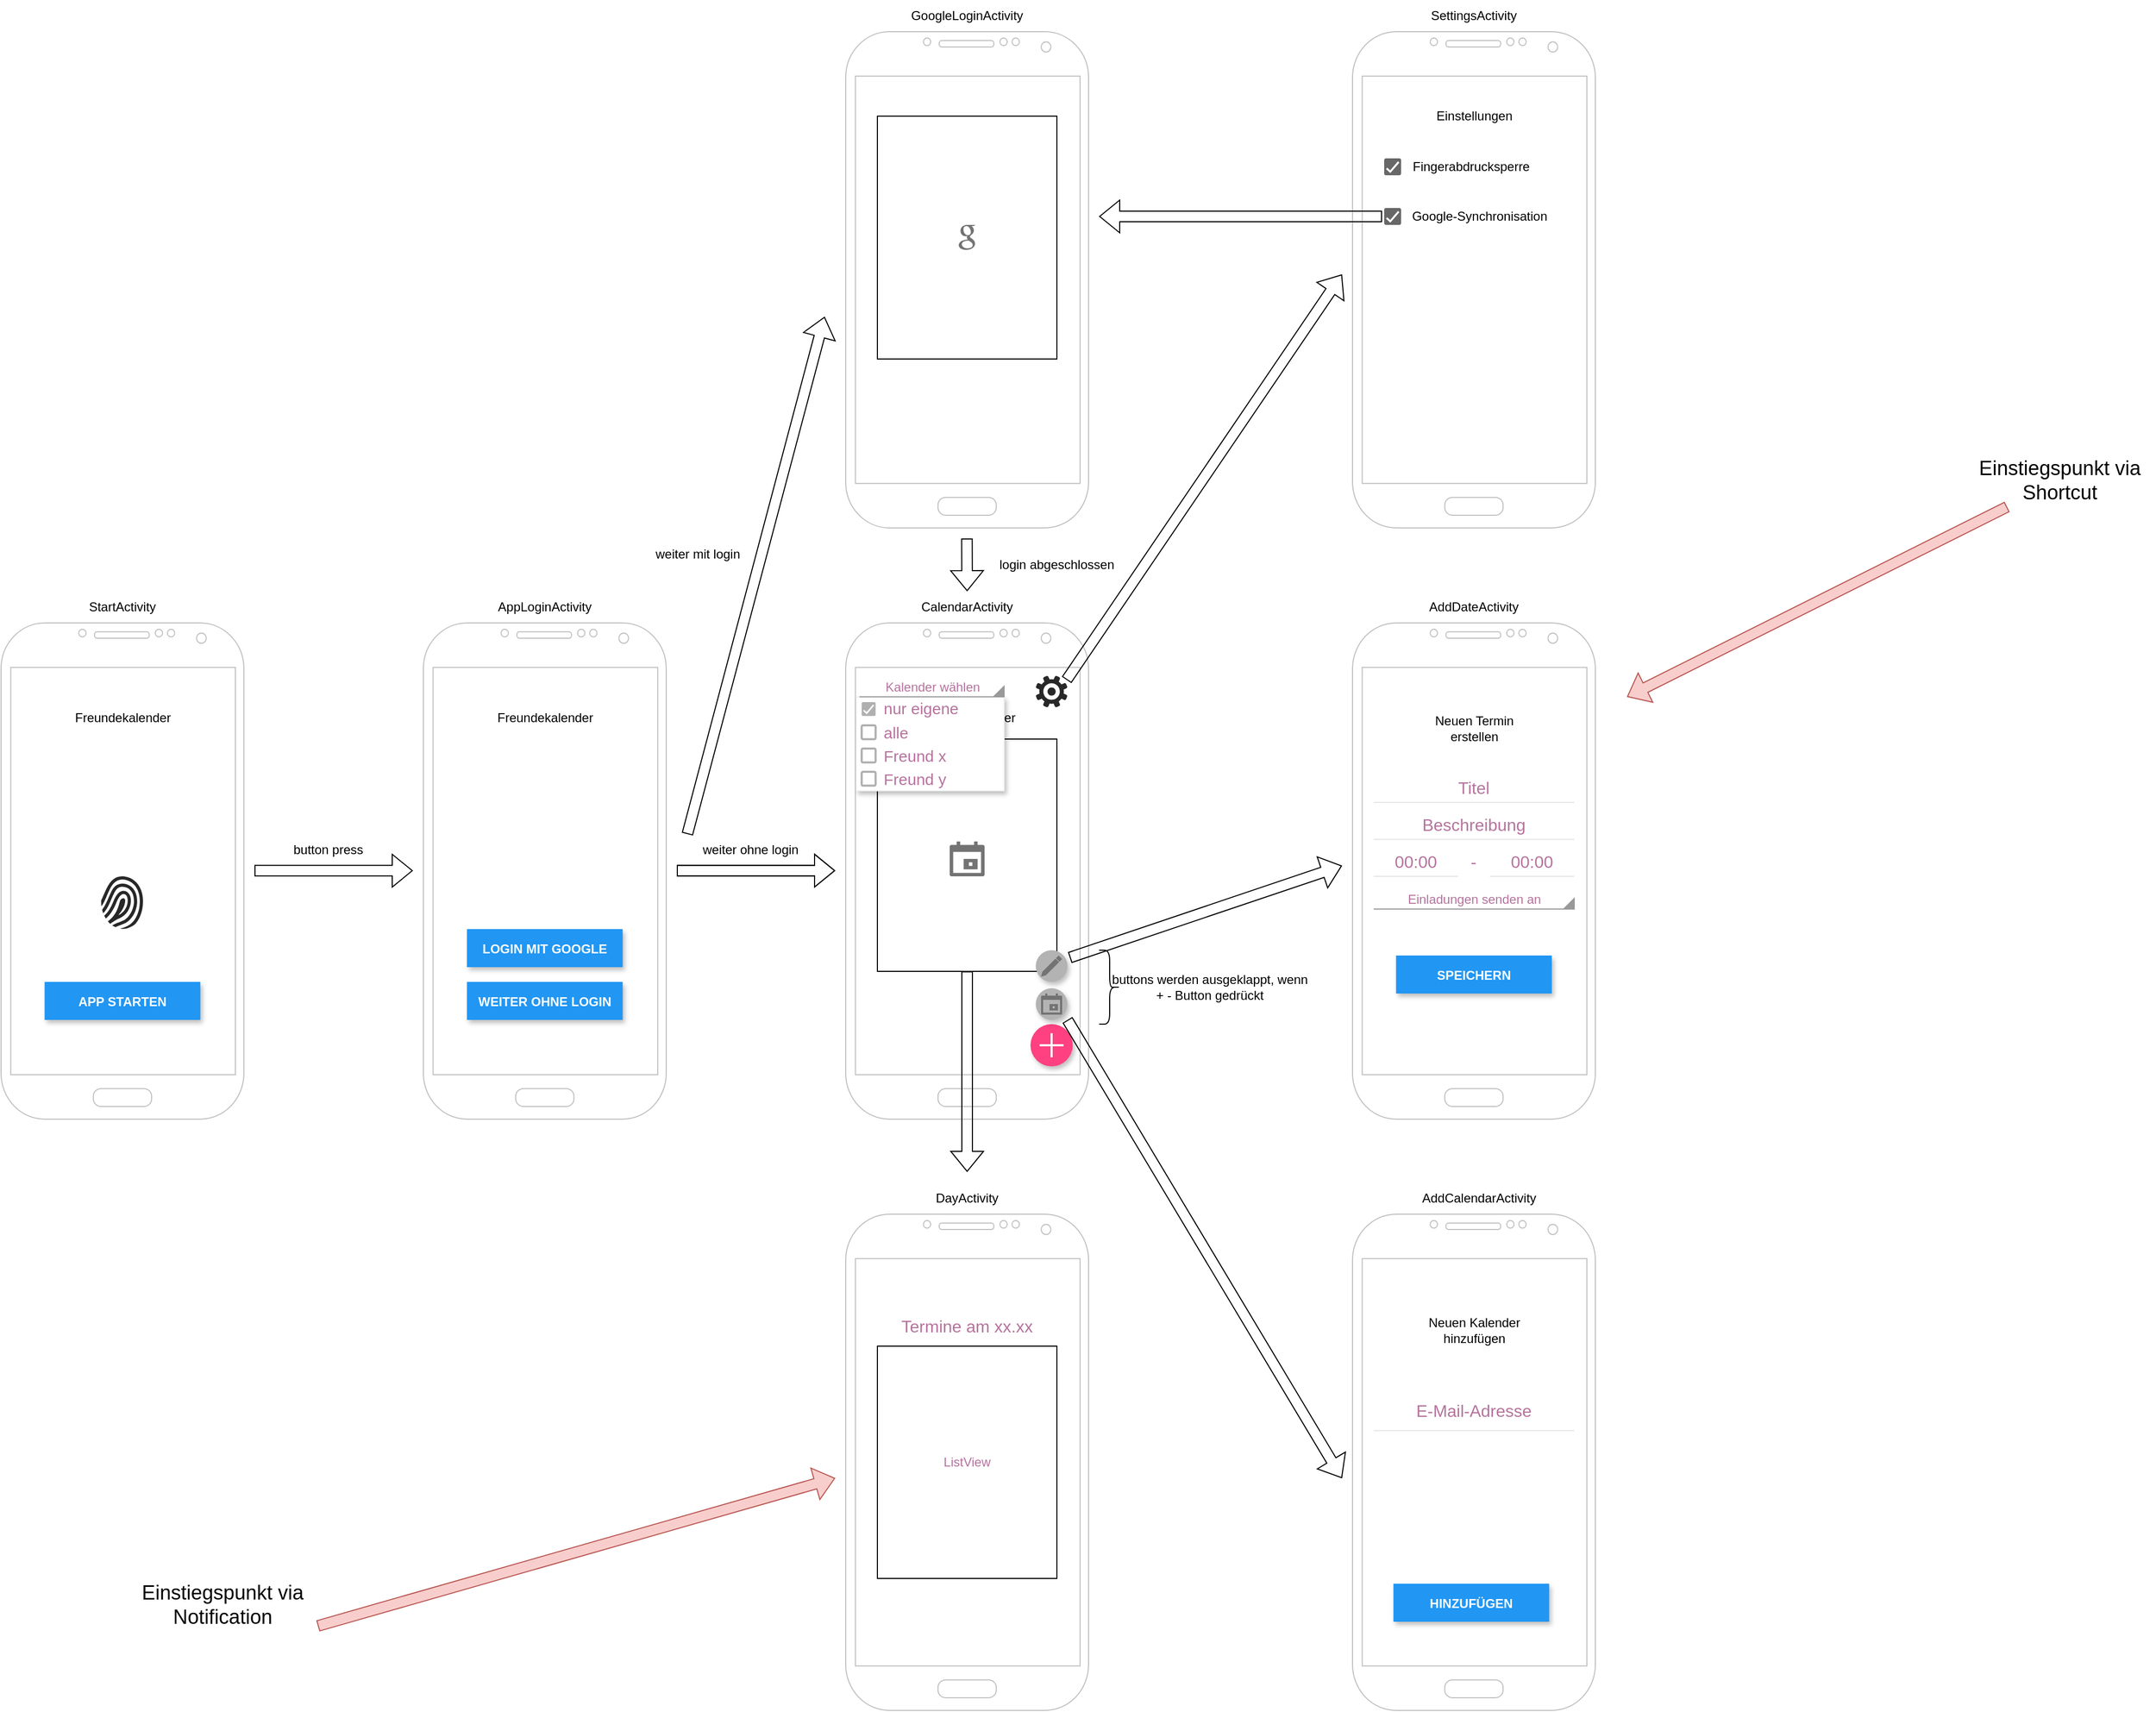 <mxfile version="20.8.23" type="device" pages="2"><diagram id="846f32cc-e7a7-a987-f8ec-650622d98a86" name="User mockups"><mxGraphModel dx="3771" dy="3125" grid="1" gridSize="10" guides="1" tooltips="1" connect="1" arrows="1" fold="1" page="1" pageScale="1" pageWidth="850" pageHeight="1100" background="#ffffff" math="0" shadow="0"><root><mxCell id="0"/><mxCell id="1" parent="0"/><mxCell id="-wWWzxIIF8kphOWYZSz--297" value="" style="rounded=0;whiteSpace=wrap;html=1;fontColor=#B5739D;" parent="1" vertex="1"><mxGeometry x="880" y="-520" width="170" height="230" as="geometry"/></mxCell><mxCell id="-wWWzxIIF8kphOWYZSz--266" value="" style="verticalLabelPosition=bottom;verticalAlign=top;html=1;shadow=0;dashed=0;strokeWidth=1;shape=mxgraph.android.phone2;strokeColor=#c0c0c0;" parent="1" vertex="1"><mxGeometry x="50" y="-40" width="230" height="470" as="geometry"/></mxCell><mxCell id="-wWWzxIIF8kphOWYZSz--270" value="APP STARTEN" style="dashed=0;align=center;fontSize=12;shape=rect;fillColor=#2196F3;strokeColor=none;fontStyle=1;shadow=1;fontColor=#ffffff;" parent="1" vertex="1"><mxGeometry x="91.25" y="300" width="147.5" height="36" as="geometry"/></mxCell><mxCell id="-wWWzxIIF8kphOWYZSz--271" value="" style="verticalLabelPosition=bottom;sketch=0;html=1;fillColor=#282828;strokeColor=none;verticalAlign=top;pointerEvents=1;align=center;shape=mxgraph.cisco_safe.security_icons.icon37;" parent="1" vertex="1"><mxGeometry x="144.75" y="200" width="40.5" height="50" as="geometry"/></mxCell><mxCell id="-wWWzxIIF8kphOWYZSz--273" value="Freundekalender" style="text;html=1;strokeColor=none;fillColor=none;align=center;verticalAlign=middle;whiteSpace=wrap;rounded=0;" parent="1" vertex="1"><mxGeometry x="112.5" y="20" width="105" height="60" as="geometry"/></mxCell><mxCell id="-wWWzxIIF8kphOWYZSz--274" value="" style="verticalLabelPosition=bottom;verticalAlign=top;html=1;shadow=0;dashed=0;strokeWidth=1;shape=mxgraph.android.phone2;strokeColor=#c0c0c0;" parent="1" vertex="1"><mxGeometry x="450" y="-40" width="230" height="470" as="geometry"/></mxCell><mxCell id="-wWWzxIIF8kphOWYZSz--277" value="" style="shape=flexArrow;endArrow=classic;html=1;rounded=0;" parent="1" edge="1"><mxGeometry width="50" height="50" relative="1" as="geometry"><mxPoint x="290" y="194.66" as="sourcePoint"/><mxPoint x="440" y="194.66" as="targetPoint"/></mxGeometry></mxCell><mxCell id="-wWWzxIIF8kphOWYZSz--278" value="&lt;div&gt;button press&lt;/div&gt;" style="text;html=1;strokeColor=none;fillColor=none;align=center;verticalAlign=middle;whiteSpace=wrap;rounded=0;" parent="1" vertex="1"><mxGeometry x="310" y="160" width="100" height="30" as="geometry"/></mxCell><mxCell id="-wWWzxIIF8kphOWYZSz--279" value="&lt;div&gt;StartActivity&lt;/div&gt;" style="text;html=1;strokeColor=none;fillColor=none;align=center;verticalAlign=middle;whiteSpace=wrap;rounded=0;" parent="1" vertex="1"><mxGeometry x="115" y="-70" width="100" height="30" as="geometry"/></mxCell><mxCell id="-wWWzxIIF8kphOWYZSz--280" value="&lt;div&gt;AppLoginActivity&lt;/div&gt;" style="text;html=1;strokeColor=none;fillColor=none;align=center;verticalAlign=middle;whiteSpace=wrap;rounded=0;" parent="1" vertex="1"><mxGeometry x="515" y="-70" width="100" height="30" as="geometry"/></mxCell><mxCell id="-wWWzxIIF8kphOWYZSz--281" value="Freundekalender" style="text;html=1;strokeColor=none;fillColor=none;align=center;verticalAlign=middle;whiteSpace=wrap;rounded=0;" parent="1" vertex="1"><mxGeometry x="512.5" y="20" width="105" height="60" as="geometry"/></mxCell><mxCell id="-wWWzxIIF8kphOWYZSz--282" value="LOGIN MIT GOOGLE" style="dashed=0;align=center;fontSize=12;shape=rect;fillColor=#2196F3;strokeColor=none;fontStyle=1;shadow=1;fontColor=#ffffff;" parent="1" vertex="1"><mxGeometry x="491.25" y="250" width="147.5" height="36" as="geometry"/></mxCell><mxCell id="-wWWzxIIF8kphOWYZSz--283" value="WEITER OHNE LOGIN" style="dashed=0;align=center;fontSize=12;shape=rect;fillColor=#2196F3;strokeColor=none;fontStyle=1;shadow=1;fontColor=#ffffff;" parent="1" vertex="1"><mxGeometry x="491.25" y="300" width="147.5" height="36" as="geometry"/></mxCell><mxCell id="-wWWzxIIF8kphOWYZSz--284" value="" style="verticalLabelPosition=bottom;verticalAlign=top;html=1;shadow=0;dashed=0;strokeWidth=1;shape=mxgraph.android.phone2;strokeColor=#c0c0c0;" parent="1" vertex="1"><mxGeometry x="850" y="-600" width="230" height="470" as="geometry"/></mxCell><mxCell id="-wWWzxIIF8kphOWYZSz--285" value="GoogleLoginActivity" style="text;html=1;strokeColor=none;fillColor=none;align=center;verticalAlign=middle;whiteSpace=wrap;rounded=0;" parent="1" vertex="1"><mxGeometry x="915" y="-630" width="100" height="30" as="geometry"/></mxCell><mxCell id="-wWWzxIIF8kphOWYZSz--289" value="" style="verticalLabelPosition=bottom;verticalAlign=top;html=1;shadow=0;dashed=0;strokeWidth=1;shape=mxgraph.android.phone2;strokeColor=#c0c0c0;" parent="1" vertex="1"><mxGeometry x="850" y="-40" width="230" height="470" as="geometry"/></mxCell><mxCell id="-wWWzxIIF8kphOWYZSz--290" value="" style="shape=flexArrow;endArrow=classic;html=1;rounded=0;" parent="1" edge="1"><mxGeometry width="50" height="50" relative="1" as="geometry"><mxPoint x="690" y="194.58" as="sourcePoint"/><mxPoint x="840" y="194.58" as="targetPoint"/></mxGeometry></mxCell><mxCell id="-wWWzxIIF8kphOWYZSz--291" value="&lt;div&gt;weiter ohne login&lt;br&gt;&lt;/div&gt;" style="text;html=1;strokeColor=none;fillColor=none;align=center;verticalAlign=middle;whiteSpace=wrap;rounded=0;" parent="1" vertex="1"><mxGeometry x="710" y="160" width="100" height="30" as="geometry"/></mxCell><mxCell id="-wWWzxIIF8kphOWYZSz--293" value="" style="shape=flexArrow;endArrow=classic;html=1;rounded=0;fontColor=#B5739D;" parent="1" edge="1"><mxGeometry width="50" height="50" relative="1" as="geometry"><mxPoint x="700" y="160" as="sourcePoint"/><mxPoint x="830" y="-330" as="targetPoint"/></mxGeometry></mxCell><mxCell id="-wWWzxIIF8kphOWYZSz--294" value="&lt;div&gt;weiter mit login&lt;br&gt;&lt;/div&gt;" style="text;html=1;strokeColor=none;fillColor=none;align=center;verticalAlign=middle;whiteSpace=wrap;rounded=0;" parent="1" vertex="1"><mxGeometry x="660" y="-120" width="100" height="30" as="geometry"/></mxCell><mxCell id="-wWWzxIIF8kphOWYZSz--295" value="&lt;div&gt;CalendarActivity&lt;/div&gt;" style="text;html=1;strokeColor=none;fillColor=none;align=center;verticalAlign=middle;whiteSpace=wrap;rounded=0;" parent="1" vertex="1"><mxGeometry x="915" y="-70" width="100" height="30" as="geometry"/></mxCell><mxCell id="-wWWzxIIF8kphOWYZSz--296" value="" style="dashed=0;aspect=fixed;verticalLabelPosition=bottom;verticalAlign=top;align=center;shape=mxgraph.gmdl.google;strokeColor=none;fillColor=#737373;shadow=0;sketch=0;fontColor=#B5739D;" parent="1" vertex="1"><mxGeometry x="957" y="-417" width="16" height="24" as="geometry"/></mxCell><mxCell id="-wWWzxIIF8kphOWYZSz--298" value="Freundekalender" style="text;html=1;strokeColor=none;fillColor=none;align=center;verticalAlign=middle;whiteSpace=wrap;rounded=0;" parent="1" vertex="1"><mxGeometry x="912.5" y="20" width="105" height="60" as="geometry"/></mxCell><mxCell id="-wWWzxIIF8kphOWYZSz--299" value="" style="verticalLabelPosition=bottom;sketch=0;html=1;fillColor=#282828;strokeColor=none;verticalAlign=top;pointerEvents=1;align=center;shape=mxgraph.cisco_safe.security_icons.icon19;fontColor=#B5739D;" parent="1" vertex="1"><mxGeometry x="1030" y="10" width="30" height="30" as="geometry"/></mxCell><mxCell id="-wWWzxIIF8kphOWYZSz--390" value="" style="rounded=0;whiteSpace=wrap;html=1;fontColor=#B5739D;" parent="1" vertex="1"><mxGeometry x="880" y="70" width="170" height="220" as="geometry"/></mxCell><mxCell id="-wWWzxIIF8kphOWYZSz--391" value="" style="dashed=0;aspect=fixed;verticalLabelPosition=bottom;verticalAlign=top;align=center;shape=mxgraph.gmdl.calendar;strokeColor=none;fillColor=#737373;shadow=0;sketch=0;fontColor=#B5739D;" parent="1" vertex="1"><mxGeometry x="948.5" y="167" width="33" height="33" as="geometry"/></mxCell><mxCell id="-wWWzxIIF8kphOWYZSz--396" value="" style="shape=ellipse;strokeColor=none;fillColor=#FF4081;shadow=1;gradientColor=none;sketch=0;hachureGap=4;pointerEvents=0;fontFamily=Architects Daughter;fontSource=https%3A%2F%2Ffonts.googleapis.com%2Fcss%3Ffamily%3DArchitects%2BDaughter;fontSize=20;fontColor=#B5739D;" parent="1" vertex="1"><mxGeometry x="1025" y="340" width="40" height="40" as="geometry"/></mxCell><mxCell id="-wWWzxIIF8kphOWYZSz--397" value="" style="dashed=0;html=1;shape=mxgraph.gmdl.x;strokeColor=#ffffff;strokeWidth=2;sketch=0;hachureGap=4;pointerEvents=0;fontFamily=Architects Daughter;fontSource=https%3A%2F%2Ffonts.googleapis.com%2Fcss%3Ffamily%3DArchitects%2BDaughter;fontSize=20;fontColor=#B5739D;rotation=45;" parent="-wWWzxIIF8kphOWYZSz--396" vertex="1"><mxGeometry x="0.5" y="0.5" width="16" height="16" relative="1" as="geometry"><mxPoint x="-8" y="-8" as="offset"/></mxGeometry></mxCell><mxCell id="-wWWzxIIF8kphOWYZSz--398" value="" style="shape=ellipse;strokeColor=none;fillColor=#B3B3B3;shadow=1;gradientColor=none;sketch=0;hachureGap=4;pointerEvents=0;fontFamily=Architects Daughter;fontSource=https%3A%2F%2Ffonts.googleapis.com%2Fcss%3Ffamily%3DArchitects%2BDaughter;fontSize=20;fontColor=#B5739D;" parent="1" vertex="1"><mxGeometry x="1030" y="270" width="30" height="30" as="geometry"/></mxCell><mxCell id="-wWWzxIIF8kphOWYZSz--400" value="" style="shape=ellipse;strokeColor=none;fillColor=#B3B3B3;shadow=1;gradientColor=none;sketch=0;hachureGap=4;pointerEvents=0;fontFamily=Architects Daughter;fontSource=https%3A%2F%2Ffonts.googleapis.com%2Fcss%3Ffamily%3DArchitects%2BDaughter;fontSize=20;fontColor=#B5739D;" parent="1" vertex="1"><mxGeometry x="1030" y="306" width="30" height="30" as="geometry"/></mxCell><mxCell id="-wWWzxIIF8kphOWYZSz--401" value="&lt;div&gt;login abgeschlossen&lt;br&gt;&lt;/div&gt;" style="text;html=1;strokeColor=none;fillColor=none;align=center;verticalAlign=middle;whiteSpace=wrap;rounded=0;" parent="1" vertex="1"><mxGeometry x="990" y="-110" width="120" height="30" as="geometry"/></mxCell><mxCell id="-wWWzxIIF8kphOWYZSz--402" value="" style="dashed=0;aspect=fixed;verticalLabelPosition=bottom;verticalAlign=top;align=center;shape=mxgraph.gmdl.calendar;strokeColor=none;fillColor=#737373;shadow=0;sketch=0;fontColor=#B5739D;" parent="1" vertex="1"><mxGeometry x="1035" y="311" width="20" height="20" as="geometry"/></mxCell><mxCell id="-wWWzxIIF8kphOWYZSz--403" value="" style="dashed=0;aspect=fixed;verticalLabelPosition=bottom;verticalAlign=top;align=center;shape=mxgraph.gmdl.edit;strokeColor=none;fillColor=#737373;shadow=0;sketch=0;fontColor=#B5739D;" parent="1" vertex="1"><mxGeometry x="1035" y="275" width="20" height="20" as="geometry"/></mxCell><mxCell id="-wWWzxIIF8kphOWYZSz--404" value="" style="shape=curlyBracket;whiteSpace=wrap;html=1;rounded=1;labelPosition=left;verticalLabelPosition=middle;align=right;verticalAlign=middle;fontColor=#B5739D;fillColor=#B3B3B3;direction=west;" parent="1" vertex="1"><mxGeometry x="1090" y="270" width="20" height="70" as="geometry"/></mxCell><mxCell id="-wWWzxIIF8kphOWYZSz--405" value="buttons werden ausgeklappt, wenn + - Button gedrückt" style="text;html=1;strokeColor=none;fillColor=none;align=center;verticalAlign=middle;whiteSpace=wrap;rounded=0;" parent="1" vertex="1"><mxGeometry x="1100" y="290" width="190" height="30" as="geometry"/></mxCell><mxCell id="-wWWzxIIF8kphOWYZSz--406" value="" style="shape=flexArrow;endArrow=classic;html=1;rounded=0;" parent="1" edge="1"><mxGeometry width="50" height="50" relative="1" as="geometry"><mxPoint x="690" y="194.58" as="sourcePoint"/><mxPoint x="840" y="194.58" as="targetPoint"/></mxGeometry></mxCell><mxCell id="-wWWzxIIF8kphOWYZSz--407" value="" style="shape=flexArrow;endArrow=classic;html=1;rounded=0;entryX=0.5;entryY=0;entryDx=0;entryDy=0;" parent="1" target="-wWWzxIIF8kphOWYZSz--295" edge="1"><mxGeometry width="50" height="50" relative="1" as="geometry"><mxPoint x="964.8" y="-120" as="sourcePoint"/><mxPoint x="964.8" y="-80" as="targetPoint"/></mxGeometry></mxCell><mxCell id="-wWWzxIIF8kphOWYZSz--416" value="" style="perimeter=none;dashed=0;shape=rect;fillColor=#ffffff;strokeColor=#eeeeee;shadow=1;fontColor=#B5739D;" parent="1" vertex="1"><mxGeometry x="860" y="30" width="140" height="89" as="geometry"/></mxCell><mxCell id="-wWWzxIIF8kphOWYZSz--417" value="nur eigene" style="text;verticalAlign=middle;fontSize=15;spacing=16;resizeWidth=1;fontColor=#B5739D;" parent="-wWWzxIIF8kphOWYZSz--416" vertex="1"><mxGeometry width="131.765" height="20" relative="1" as="geometry"><mxPoint x="10" as="offset"/></mxGeometry></mxCell><mxCell id="-wWWzxIIF8kphOWYZSz--418" value="alle" style="text;verticalAlign=middle;fontSize=15;spacing=16;resizeWidth=1;fontColor=#B5739D;" parent="-wWWzxIIF8kphOWYZSz--416" vertex="1"><mxGeometry width="131.765" height="20" relative="1" as="geometry"><mxPoint x="10" y="23" as="offset"/></mxGeometry></mxCell><mxCell id="-wWWzxIIF8kphOWYZSz--419" value="Freund x" style="text;verticalAlign=middle;fontSize=15;spacing=16;resizeWidth=1;fontColor=#B5739D;" parent="-wWWzxIIF8kphOWYZSz--416" vertex="1"><mxGeometry width="131.765" height="40" relative="1" as="geometry"><mxPoint x="10" y="35" as="offset"/></mxGeometry></mxCell><mxCell id="-wWWzxIIF8kphOWYZSz--420" value="Freund y" style="text;verticalAlign=middle;fontSize=15;spacing=16;resizeWidth=1;fontColor=#B5739D;" parent="-wWWzxIIF8kphOWYZSz--416" vertex="1"><mxGeometry width="131.765" height="20" relative="1" as="geometry"><mxPoint x="10" y="67" as="offset"/></mxGeometry></mxCell><mxCell id="-wWWzxIIF8kphOWYZSz--408" value="" style="dashed=0;labelPosition=right;align=left;shape=mxgraph.gmdl.checkbox;strokeColor=none;fillColor=#B0B0B0;strokeWidth=2;aspect=fixed;sketch=0;fontColor=#B5739D;" parent="-wWWzxIIF8kphOWYZSz--416" vertex="1"><mxGeometry x="5.118" y="5" width="13.176" height="13.176" as="geometry"/></mxCell><mxCell id="-wWWzxIIF8kphOWYZSz--409" value="" style="dashed=0;labelPosition=right;align=left;shape=mxgraph.gmdl.checkbox;strokeColor=#B0B0B0;fillColor=none;strokeWidth=2;aspect=fixed;sketch=0;fontColor=#B5739D;" parent="-wWWzxIIF8kphOWYZSz--416" vertex="1"><mxGeometry x="5.118" y="27" width="13.176" height="13.176" as="geometry"/></mxCell><mxCell id="-wWWzxIIF8kphOWYZSz--411" value="" style="dashed=0;labelPosition=right;align=left;shape=mxgraph.gmdl.checkbox;strokeColor=#B0B0B0;fillColor=none;strokeWidth=2;aspect=fixed;sketch=0;fontColor=#B5739D;" parent="-wWWzxIIF8kphOWYZSz--416" vertex="1"><mxGeometry x="5.118" y="71" width="13.176" height="13.176" as="geometry"/></mxCell><mxCell id="-wWWzxIIF8kphOWYZSz--410" value="" style="dashed=0;labelPosition=right;align=left;shape=mxgraph.gmdl.checkbox;strokeColor=#B0B0B0;fillColor=none;strokeWidth=2;aspect=fixed;sketch=0;fontColor=#B5739D;" parent="-wWWzxIIF8kphOWYZSz--416" vertex="1"><mxGeometry x="5.118" y="49" width="13.176" height="13.176" as="geometry"/></mxCell><mxCell id="-wWWzxIIF8kphOWYZSz--421" value="Kalender wählen" style="strokeWidth=1;html=1;shadow=0;dashed=0;shape=mxgraph.android.spinner2;align=center;fillColor=#999999;strokeColor=#999999;verticalAlign=bottom;fontColor=#B5739D;" parent="1" vertex="1"><mxGeometry x="863" y="20" width="137" height="10" as="geometry"/></mxCell><mxCell id="-wWWzxIIF8kphOWYZSz--422" value="" style="verticalLabelPosition=bottom;verticalAlign=top;html=1;shadow=0;dashed=0;strokeWidth=1;shape=mxgraph.android.phone2;strokeColor=#c0c0c0;" parent="1" vertex="1"><mxGeometry x="1330" y="-600" width="230" height="470" as="geometry"/></mxCell><mxCell id="-wWWzxIIF8kphOWYZSz--423" value="" style="verticalLabelPosition=bottom;verticalAlign=top;html=1;shadow=0;dashed=0;strokeWidth=1;shape=mxgraph.android.phone2;strokeColor=#c0c0c0;" parent="1" vertex="1"><mxGeometry x="1330" y="-40" width="230" height="470" as="geometry"/></mxCell><mxCell id="-wWWzxIIF8kphOWYZSz--424" value="" style="verticalLabelPosition=bottom;verticalAlign=top;html=1;shadow=0;dashed=0;strokeWidth=1;shape=mxgraph.android.phone2;strokeColor=#c0c0c0;" parent="1" vertex="1"><mxGeometry x="1330" y="520" width="230" height="470" as="geometry"/></mxCell><mxCell id="-wWWzxIIF8kphOWYZSz--425" value="" style="shape=flexArrow;endArrow=classic;html=1;rounded=0;exitX=0.973;exitY=0.133;exitDx=0;exitDy=0;exitPerimeter=0;" parent="1" source="-wWWzxIIF8kphOWYZSz--299" edge="1"><mxGeometry width="50" height="50" relative="1" as="geometry"><mxPoint x="1090" y="10" as="sourcePoint"/><mxPoint x="1320" y="-370" as="targetPoint"/></mxGeometry></mxCell><mxCell id="-wWWzxIIF8kphOWYZSz--426" value="SettingsActivity" style="text;html=1;strokeColor=none;fillColor=none;align=center;verticalAlign=middle;whiteSpace=wrap;rounded=0;" parent="1" vertex="1"><mxGeometry x="1395" y="-630" width="100" height="30" as="geometry"/></mxCell><mxCell id="-wWWzxIIF8kphOWYZSz--427" value="" style="shape=flexArrow;endArrow=classic;html=1;rounded=0;exitX=1.072;exitY=0.233;exitDx=0;exitDy=0;exitPerimeter=0;" parent="1" source="-wWWzxIIF8kphOWYZSz--398" edge="1"><mxGeometry width="50" height="50" relative="1" as="geometry"><mxPoint x="1150" y="167" as="sourcePoint"/><mxPoint x="1320" y="190" as="targetPoint"/></mxGeometry></mxCell><mxCell id="-wWWzxIIF8kphOWYZSz--428" value="" style="shape=flexArrow;endArrow=classic;html=1;rounded=0;exitX=1;exitY=1;exitDx=0;exitDy=0;" parent="1" source="-wWWzxIIF8kphOWYZSz--400" edge="1"><mxGeometry width="50" height="50" relative="1" as="geometry"><mxPoint x="1072" y="287" as="sourcePoint"/><mxPoint x="1320" y="770" as="targetPoint"/></mxGeometry></mxCell><mxCell id="-wWWzxIIF8kphOWYZSz--429" value="" style="dashed=0;labelPosition=right;align=left;shape=mxgraph.gmdl.checkbox;strokeColor=none;fillColor=#676767;strokeWidth=2;aspect=fixed;sketch=0;fontColor=#B5739D;" parent="1" vertex="1"><mxGeometry x="1360" y="-480" width="16" height="16" as="geometry"/></mxCell><mxCell id="-wWWzxIIF8kphOWYZSz--430" value="Einstellungen" style="text;html=1;strokeColor=none;fillColor=none;align=center;verticalAlign=middle;whiteSpace=wrap;rounded=0;" parent="1" vertex="1"><mxGeometry x="1392.5" y="-550" width="105" height="60" as="geometry"/></mxCell><mxCell id="-wWWzxIIF8kphOWYZSz--431" value="Fingerabdrucksperre" style="text;html=1;strokeColor=none;fillColor=none;align=center;verticalAlign=middle;whiteSpace=wrap;rounded=0;" parent="1" vertex="1"><mxGeometry x="1390" y="-502" width="105" height="60" as="geometry"/></mxCell><mxCell id="-wWWzxIIF8kphOWYZSz--432" value="" style="dashed=0;labelPosition=right;align=left;shape=mxgraph.gmdl.checkbox;strokeColor=none;fillColor=#676767;strokeWidth=2;aspect=fixed;sketch=0;fontColor=#B5739D;" parent="1" vertex="1"><mxGeometry x="1360" y="-433" width="16" height="16" as="geometry"/></mxCell><mxCell id="-wWWzxIIF8kphOWYZSz--433" value="Google-Synchronisation" style="text;html=1;strokeColor=none;fillColor=none;align=center;verticalAlign=middle;whiteSpace=wrap;rounded=0;" parent="1" vertex="1"><mxGeometry x="1382.5" y="-455" width="135" height="60" as="geometry"/></mxCell><mxCell id="-wWWzxIIF8kphOWYZSz--434" value="" style="shape=flexArrow;endArrow=classic;html=1;rounded=0;exitX=0;exitY=0.188;exitDx=0;exitDy=0;exitPerimeter=0;" parent="1" edge="1"><mxGeometry width="50" height="50" relative="1" as="geometry"><mxPoint x="1358.0" y="-424.992" as="sourcePoint"/><mxPoint x="1090" y="-425" as="targetPoint"/></mxGeometry></mxCell><mxCell id="-wWWzxIIF8kphOWYZSz--435" value="Neuen Termin&lt;br&gt;erstellen" style="text;html=1;strokeColor=none;fillColor=none;align=center;verticalAlign=middle;whiteSpace=wrap;rounded=0;" parent="1" vertex="1"><mxGeometry x="1392.5" y="30" width="105" height="60" as="geometry"/></mxCell><mxCell id="-wWWzxIIF8kphOWYZSz--436" value="Titel" style="text;fontColor=#B5739D;fontSize=16;verticalAlign=middle;strokeColor=none;fillColor=none;align=center;" parent="1" vertex="1"><mxGeometry x="1350" y="100" width="190" height="30" as="geometry"/></mxCell><mxCell id="-wWWzxIIF8kphOWYZSz--437" value="" style="dashed=0;shape=line;strokeWidth=1;noLabel=1;strokeColor=#cccccc;opacity=50;fontColor=#B5739D;fillColor=#B3B3B3;fontStyle=1" parent="1" vertex="1"><mxGeometry x="1350" y="125" width="190" height="10" as="geometry"/></mxCell><mxCell id="-wWWzxIIF8kphOWYZSz--438" value="Beschreibung" style="text;fontColor=#B5739D;fontSize=16;verticalAlign=middle;strokeColor=none;fillColor=none;align=center;" parent="1" vertex="1"><mxGeometry x="1350" y="135" width="190" height="30" as="geometry"/></mxCell><mxCell id="-wWWzxIIF8kphOWYZSz--439" value="" style="dashed=0;shape=line;strokeWidth=1;noLabel=1;strokeColor=#cccccc;opacity=50;fontColor=#B5739D;fillColor=#B3B3B3;" parent="1" vertex="1"><mxGeometry x="1350" y="160" width="190" height="10" as="geometry"/></mxCell><mxCell id="-wWWzxIIF8kphOWYZSz--444" value="" style="dashed=0;shape=line;strokeWidth=1;noLabel=1;strokeColor=#cccccc;opacity=50;fontColor=#B5739D;fillColor=#B3B3B3;" parent="1" vertex="1"><mxGeometry x="1350" y="195" width="80" height="10" as="geometry"/></mxCell><mxCell id="-wWWzxIIF8kphOWYZSz--446" value="" style="dashed=0;shape=line;strokeWidth=1;noLabel=1;strokeColor=#cccccc;opacity=50;fontColor=#B5739D;fillColor=#B3B3B3;" parent="1" vertex="1"><mxGeometry x="1460" y="195" width="80" height="10" as="geometry"/></mxCell><mxCell id="-wWWzxIIF8kphOWYZSz--447" value="00:00" style="text;fontColor=#B5739D;fontSize=16;verticalAlign=middle;strokeColor=none;fillColor=none;align=center;" parent="1" vertex="1"><mxGeometry x="1350" y="170" width="80" height="30" as="geometry"/></mxCell><mxCell id="-wWWzxIIF8kphOWYZSz--448" value="00:00" style="text;fontColor=#B5739D;fontSize=16;verticalAlign=middle;strokeColor=none;fillColor=none;align=center;" parent="1" vertex="1"><mxGeometry x="1460" y="170" width="80" height="30" as="geometry"/></mxCell><mxCell id="-wWWzxIIF8kphOWYZSz--449" value="-" style="text;fontColor=#B5739D;fontSize=16;verticalAlign=middle;strokeColor=none;fillColor=none;" parent="1" vertex="1"><mxGeometry x="1440" y="170" width="80" height="30" as="geometry"/></mxCell><mxCell id="-wWWzxIIF8kphOWYZSz--450" value="Einladungen senden an" style="strokeWidth=1;html=1;shadow=0;dashed=0;shape=mxgraph.android.spinner2;align=center;fillColor=#999999;strokeColor=#999999;verticalAlign=bottom;fontColor=#B5739D;" parent="1" vertex="1"><mxGeometry x="1350" y="221" width="190" height="10" as="geometry"/></mxCell><mxCell id="-wWWzxIIF8kphOWYZSz--452" value="SPEICHERN" style="dashed=0;align=center;fontSize=12;shape=rect;fillColor=#2196F3;strokeColor=none;fontStyle=1;shadow=1;fontColor=#ffffff;" parent="1" vertex="1"><mxGeometry x="1371.25" y="275" width="147.5" height="36" as="geometry"/></mxCell><mxCell id="-wWWzxIIF8kphOWYZSz--453" value="Neuen Kalender hinzufügen" style="text;html=1;strokeColor=none;fillColor=none;align=center;verticalAlign=middle;whiteSpace=wrap;rounded=0;" parent="1" vertex="1"><mxGeometry x="1392.5" y="600" width="105" height="60" as="geometry"/></mxCell><mxCell id="-wWWzxIIF8kphOWYZSz--454" value="E-Mail-Adresse" style="text;fontColor=#B5739D;fontSize=16;verticalAlign=middle;strokeColor=none;fillColor=none;align=center;" parent="1" vertex="1"><mxGeometry x="1350" y="690" width="190" height="30" as="geometry"/></mxCell><mxCell id="-wWWzxIIF8kphOWYZSz--455" value="" style="dashed=0;shape=line;strokeWidth=1;noLabel=1;strokeColor=#cccccc;opacity=50;fontColor=#B5739D;fillColor=#B3B3B3;" parent="1" vertex="1"><mxGeometry x="1350" y="720" width="190" height="10" as="geometry"/></mxCell><mxCell id="-wWWzxIIF8kphOWYZSz--457" value="HINZUFÜGEN" style="dashed=0;align=center;fontSize=12;shape=rect;fillColor=#2196F3;strokeColor=none;fontStyle=1;shadow=1;fontColor=#ffffff;" parent="1" vertex="1"><mxGeometry x="1368.75" y="870" width="147.5" height="36" as="geometry"/></mxCell><mxCell id="RwqOKDIWkeJClBrBsKfY-1" value="" style="verticalLabelPosition=bottom;verticalAlign=top;html=1;shadow=0;dashed=0;strokeWidth=1;shape=mxgraph.android.phone2;strokeColor=#c0c0c0;" vertex="1" parent="1"><mxGeometry x="850" y="520" width="230" height="470" as="geometry"/></mxCell><mxCell id="RwqOKDIWkeJClBrBsKfY-2" value="" style="shape=flexArrow;endArrow=classic;html=1;rounded=0;" edge="1" parent="1" source="-wWWzxIIF8kphOWYZSz--390"><mxGeometry width="50" height="50" relative="1" as="geometry"><mxPoint x="530" y="627" as="sourcePoint"/><mxPoint x="965" y="480" as="targetPoint"/></mxGeometry></mxCell><mxCell id="RwqOKDIWkeJClBrBsKfY-3" value="&lt;div&gt;AddDateActivity&lt;/div&gt;" style="text;html=1;strokeColor=none;fillColor=none;align=center;verticalAlign=middle;whiteSpace=wrap;rounded=0;" vertex="1" parent="1"><mxGeometry x="1395" y="-70" width="100" height="30" as="geometry"/></mxCell><mxCell id="RwqOKDIWkeJClBrBsKfY-4" value="DayActivity" style="text;html=1;strokeColor=none;fillColor=none;align=center;verticalAlign=middle;whiteSpace=wrap;rounded=0;" vertex="1" parent="1"><mxGeometry x="915" y="490" width="100" height="30" as="geometry"/></mxCell><mxCell id="RwqOKDIWkeJClBrBsKfY-5" value="AddCalendarActivity" style="text;html=1;strokeColor=none;fillColor=none;align=center;verticalAlign=middle;whiteSpace=wrap;rounded=0;" vertex="1" parent="1"><mxGeometry x="1400" y="490" width="100" height="30" as="geometry"/></mxCell><mxCell id="RwqOKDIWkeJClBrBsKfY-6" value="Termine am xx.xx" style="text;fontColor=#B5739D;fontSize=16;verticalAlign=middle;strokeColor=none;fillColor=none;align=center;" vertex="1" parent="1"><mxGeometry x="870" y="610" width="190" height="30" as="geometry"/></mxCell><mxCell id="RwqOKDIWkeJClBrBsKfY-7" value="ListView" style="rounded=0;whiteSpace=wrap;html=1;fontColor=#B5739D;" vertex="1" parent="1"><mxGeometry x="880" y="645" width="170" height="220" as="geometry"/></mxCell><mxCell id="RwqOKDIWkeJClBrBsKfY-9" value="" style="shape=flexArrow;endArrow=classic;html=1;rounded=0;fillColor=#f8cecc;strokeColor=#b85450;" edge="1" parent="1"><mxGeometry width="50" height="50" relative="1" as="geometry"><mxPoint x="1950" y="-150" as="sourcePoint"/><mxPoint x="1590" y="30" as="targetPoint"/></mxGeometry></mxCell><mxCell id="RwqOKDIWkeJClBrBsKfY-10" value="&lt;div style=&quot;font-size: 19px;&quot;&gt;&lt;font style=&quot;font-size: 19px;&quot;&gt;Einstiegspunkt via Shortcut&lt;br&gt;&lt;/font&gt;&lt;/div&gt;" style="text;html=1;strokeColor=none;fillColor=none;align=center;verticalAlign=middle;whiteSpace=wrap;rounded=0;" vertex="1" parent="1"><mxGeometry x="1910" y="-200" width="180" height="50" as="geometry"/></mxCell><mxCell id="RwqOKDIWkeJClBrBsKfY-11" value="" style="shape=flexArrow;endArrow=classic;html=1;rounded=0;fillColor=#f8cecc;strokeColor=#b85450;" edge="1" parent="1"><mxGeometry width="50" height="50" relative="1" as="geometry"><mxPoint x="350" y="910" as="sourcePoint"/><mxPoint x="840" y="770" as="targetPoint"/></mxGeometry></mxCell><mxCell id="RwqOKDIWkeJClBrBsKfY-12" value="&lt;div style=&quot;font-size: 19px;&quot;&gt;&lt;font style=&quot;font-size: 19px;&quot;&gt;Einstiegspunkt via Notification&lt;br&gt;&lt;/font&gt;&lt;/div&gt;" style="text;html=1;strokeColor=none;fillColor=none;align=center;verticalAlign=middle;whiteSpace=wrap;rounded=0;" vertex="1" parent="1"><mxGeometry x="170" y="865" width="180" height="50" as="geometry"/></mxCell></root></mxGraphModel></diagram><diagram id="b317513f-3a18-7c5e-11f3-49e492f8f808" name="Coach mockups"><mxGraphModel shadow="0" fold="1" math="0" pageScale="1" background="#ffffff" pageWidth="850" pageHeight="1100"><root><mxCell id="0"/><mxCell id="1" parent="0"/></root></mxGraphModel></diagram></mxfile>